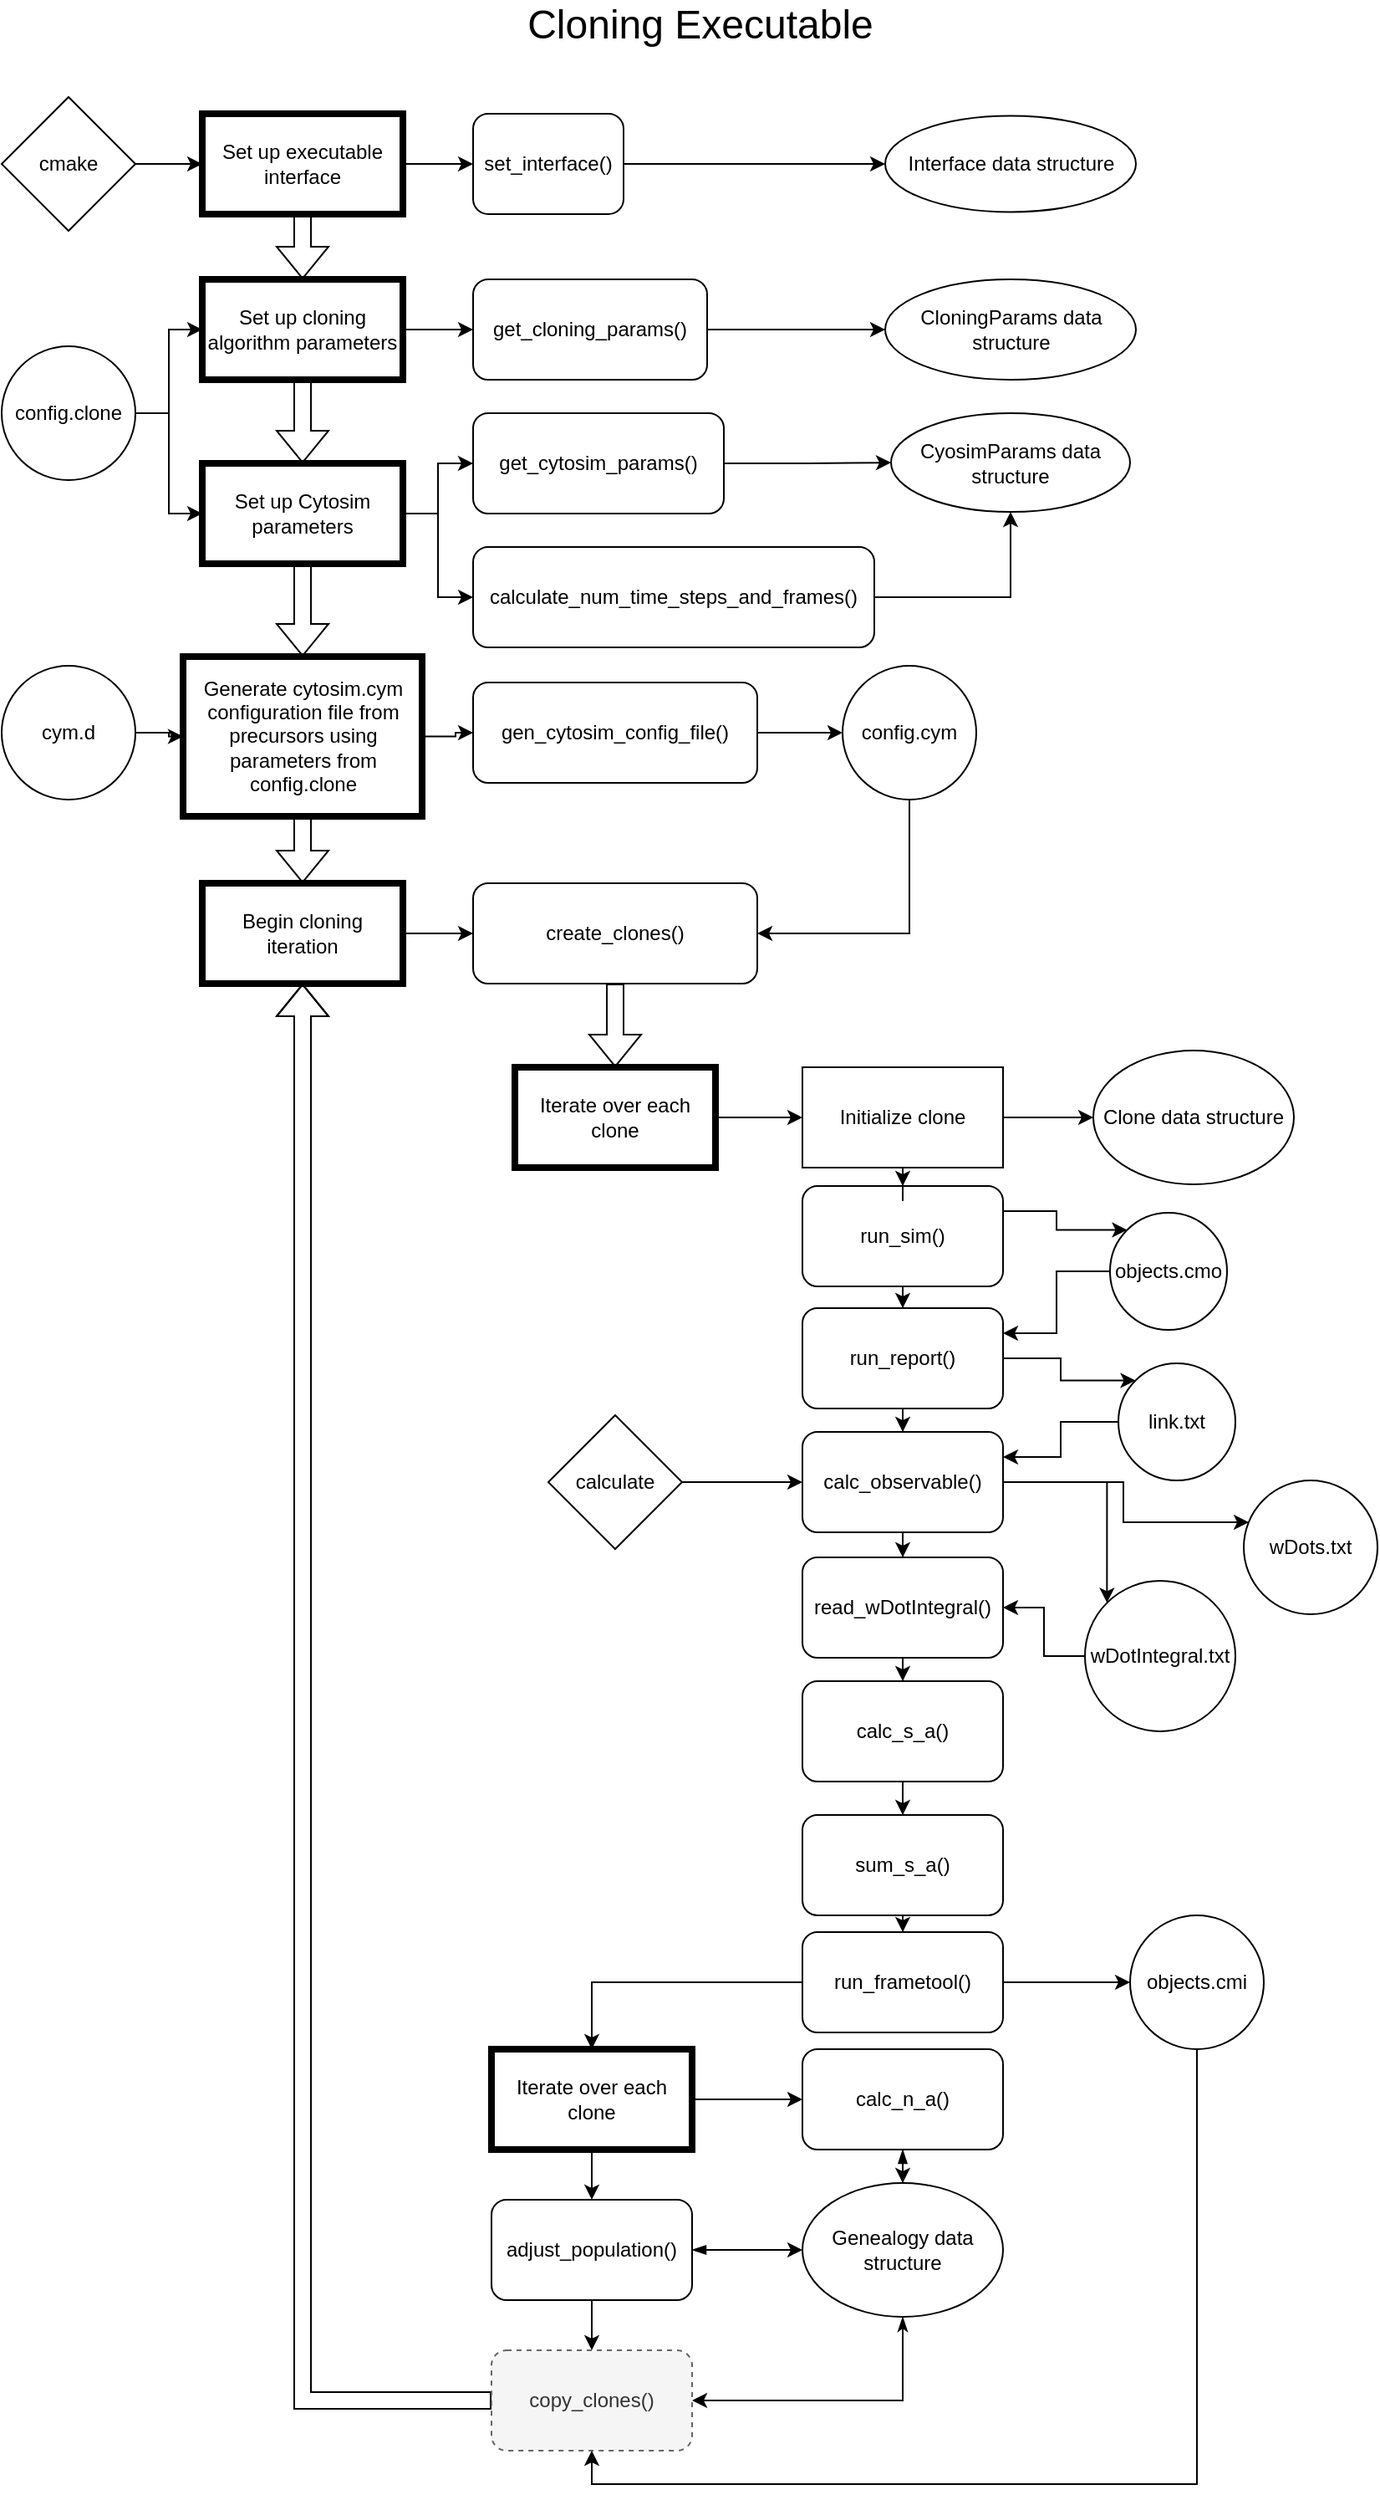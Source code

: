 <mxfile version="14.1.8" type="device"><diagram id="nfSfu9tDQvoohsHP9LIk" name="Page-1"><mxGraphModel dx="1102" dy="840" grid="1" gridSize="10" guides="1" tooltips="1" connect="1" arrows="1" fold="1" page="1" pageScale="1" pageWidth="850" pageHeight="1100" math="0" shadow="0"><root><mxCell id="0"/><mxCell id="1" parent="0"/><mxCell id="0czyr-fcecM8CnoIJH3B-1" value="&lt;font style=&quot;font-size: 24px&quot;&gt;Cloning&amp;nbsp;&lt;font style=&quot;font-size: 24px&quot;&gt;Executable&lt;/font&gt;&lt;/font&gt;" style="text;html=1;strokeColor=none;fillColor=none;align=center;verticalAlign=middle;whiteSpace=wrap;rounded=0;" parent="1" vertex="1"><mxGeometry x="289" y="30" width="272" height="20" as="geometry"/></mxCell><mxCell id="0czyr-fcecM8CnoIJH3B-6" style="edgeStyle=orthogonalEdgeStyle;rounded=0;orthogonalLoop=1;jettySize=auto;html=1;exitX=1;exitY=0.5;exitDx=0;exitDy=0;entryX=0;entryY=0.5;entryDx=0;entryDy=0;" parent="1" source="0czyr-fcecM8CnoIJH3B-2" target="0czyr-fcecM8CnoIJH3B-5" edge="1"><mxGeometry relative="1" as="geometry"><mxPoint x="287" y="183" as="targetPoint"/></mxGeometry></mxCell><mxCell id="0czyr-fcecM8CnoIJH3B-35" style="edgeStyle=orthogonalEdgeStyle;orthogonalLoop=1;jettySize=auto;html=1;exitX=0.5;exitY=1;exitDx=0;exitDy=0;entryX=0.5;entryY=0;entryDx=0;entryDy=0;rounded=0;shape=flexArrow;sketch=0;shadow=0;" parent="1" source="0czyr-fcecM8CnoIJH3B-2" target="0czyr-fcecM8CnoIJH3B-7" edge="1"><mxGeometry relative="1" as="geometry"/></mxCell><mxCell id="0czyr-fcecM8CnoIJH3B-2" value="Set up executable interface" style="rounded=0;whiteSpace=wrap;html=1;strokeWidth=4;" parent="1" vertex="1"><mxGeometry x="127" y="93" width="120" height="60" as="geometry"/></mxCell><mxCell id="0czyr-fcecM8CnoIJH3B-3" value="Interface data structure" style="ellipse;whiteSpace=wrap;html=1;rounded=0;" parent="1" vertex="1"><mxGeometry x="535.5" y="94.25" width="150" height="57.5" as="geometry"/></mxCell><mxCell id="0czyr-fcecM8CnoIJH3B-34" style="edgeStyle=orthogonalEdgeStyle;rounded=0;orthogonalLoop=1;jettySize=auto;html=1;entryX=0;entryY=0.5;entryDx=0;entryDy=0;" parent="1" source="0czyr-fcecM8CnoIJH3B-5" target="0czyr-fcecM8CnoIJH3B-3" edge="1"><mxGeometry relative="1" as="geometry"/></mxCell><mxCell id="0czyr-fcecM8CnoIJH3B-5" value="set_interface()" style="rounded=1;whiteSpace=wrap;html=1;" parent="1" vertex="1"><mxGeometry x="289" y="93" width="90" height="60" as="geometry"/></mxCell><mxCell id="0czyr-fcecM8CnoIJH3B-10" style="edgeStyle=orthogonalEdgeStyle;rounded=0;orthogonalLoop=1;jettySize=auto;html=1;exitX=1;exitY=0.5;exitDx=0;exitDy=0;entryX=0;entryY=0.5;entryDx=0;entryDy=0;" parent="1" source="0czyr-fcecM8CnoIJH3B-7" target="0czyr-fcecM8CnoIJH3B-9" edge="1"><mxGeometry relative="1" as="geometry"/></mxCell><mxCell id="0czyr-fcecM8CnoIJH3B-36" style="edgeStyle=orthogonalEdgeStyle;rounded=0;orthogonalLoop=1;jettySize=auto;html=1;exitX=0.5;exitY=1;exitDx=0;exitDy=0;entryX=0.5;entryY=0;entryDx=0;entryDy=0;shape=flexArrow;" parent="1" source="0czyr-fcecM8CnoIJH3B-7" target="0czyr-fcecM8CnoIJH3B-8" edge="1"><mxGeometry relative="1" as="geometry"/></mxCell><mxCell id="0czyr-fcecM8CnoIJH3B-7" value="Set up cloning algorithm parameters" style="rounded=0;whiteSpace=wrap;html=1;strokeWidth=4;" parent="1" vertex="1"><mxGeometry x="127" y="192" width="120" height="60" as="geometry"/></mxCell><mxCell id="0czyr-fcecM8CnoIJH3B-31" style="edgeStyle=orthogonalEdgeStyle;rounded=0;orthogonalLoop=1;jettySize=auto;html=1;entryX=0;entryY=0.5;entryDx=0;entryDy=0;" parent="1" source="0czyr-fcecM8CnoIJH3B-8" target="0czyr-fcecM8CnoIJH3B-12" edge="1"><mxGeometry relative="1" as="geometry"/></mxCell><mxCell id="0czyr-fcecM8CnoIJH3B-32" style="edgeStyle=orthogonalEdgeStyle;rounded=0;orthogonalLoop=1;jettySize=auto;html=1;entryX=0;entryY=0.5;entryDx=0;entryDy=0;" parent="1" source="0czyr-fcecM8CnoIJH3B-8" target="0czyr-fcecM8CnoIJH3B-15" edge="1"><mxGeometry relative="1" as="geometry"/></mxCell><mxCell id="0czyr-fcecM8CnoIJH3B-37" style="edgeStyle=orthogonalEdgeStyle;rounded=0;orthogonalLoop=1;jettySize=auto;html=1;exitX=0.5;exitY=1;exitDx=0;exitDy=0;entryX=0.5;entryY=0;entryDx=0;entryDy=0;shape=flexArrow;" parent="1" source="0czyr-fcecM8CnoIJH3B-8" target="0czyr-fcecM8CnoIJH3B-16" edge="1"><mxGeometry relative="1" as="geometry"/></mxCell><mxCell id="0czyr-fcecM8CnoIJH3B-8" value="Set up Cytosim parameters" style="rounded=0;whiteSpace=wrap;html=1;strokeWidth=4;" parent="1" vertex="1"><mxGeometry x="127" y="302" width="120" height="60" as="geometry"/></mxCell><mxCell id="7DTjH5qXzGS56L4mrbuX-3" style="edgeStyle=orthogonalEdgeStyle;rounded=0;orthogonalLoop=1;jettySize=auto;html=1;entryX=0;entryY=0.5;entryDx=0;entryDy=0;" edge="1" parent="1" source="0czyr-fcecM8CnoIJH3B-9" target="0czyr-fcecM8CnoIJH3B-13"><mxGeometry relative="1" as="geometry"/></mxCell><mxCell id="0czyr-fcecM8CnoIJH3B-9" value="get_cloning_params()" style="rounded=1;whiteSpace=wrap;html=1;" parent="1" vertex="1"><mxGeometry x="289" y="192" width="140" height="60" as="geometry"/></mxCell><mxCell id="7DTjH5qXzGS56L4mrbuX-1" style="edgeStyle=orthogonalEdgeStyle;rounded=0;orthogonalLoop=1;jettySize=auto;html=1;" edge="1" parent="1" source="0czyr-fcecM8CnoIJH3B-12" target="0czyr-fcecM8CnoIJH3B-14"><mxGeometry relative="1" as="geometry"/></mxCell><mxCell id="0czyr-fcecM8CnoIJH3B-12" value="get_cytosim_params()" style="rounded=1;whiteSpace=wrap;html=1;" parent="1" vertex="1"><mxGeometry x="289" y="272" width="150" height="60" as="geometry"/></mxCell><mxCell id="0czyr-fcecM8CnoIJH3B-13" value="CloningParams data structure" style="ellipse;whiteSpace=wrap;html=1;" parent="1" vertex="1"><mxGeometry x="535.5" y="192" width="150" height="60" as="geometry"/></mxCell><mxCell id="0czyr-fcecM8CnoIJH3B-14" value="CyosimParams data structure" style="ellipse;whiteSpace=wrap;html=1;" parent="1" vertex="1"><mxGeometry x="539" y="272" width="143" height="59" as="geometry"/></mxCell><mxCell id="7DTjH5qXzGS56L4mrbuX-2" style="edgeStyle=orthogonalEdgeStyle;rounded=0;orthogonalLoop=1;jettySize=auto;html=1;entryX=0.5;entryY=1;entryDx=0;entryDy=0;" edge="1" parent="1" source="0czyr-fcecM8CnoIJH3B-15" target="0czyr-fcecM8CnoIJH3B-14"><mxGeometry relative="1" as="geometry"/></mxCell><mxCell id="0czyr-fcecM8CnoIJH3B-15" value="calculate_num_time_steps_and_frames()" style="rounded=1;whiteSpace=wrap;html=1;" parent="1" vertex="1"><mxGeometry x="289" y="352" width="240" height="60" as="geometry"/></mxCell><mxCell id="0czyr-fcecM8CnoIJH3B-30" style="edgeStyle=orthogonalEdgeStyle;rounded=0;orthogonalLoop=1;jettySize=auto;html=1;entryX=0;entryY=0.5;entryDx=0;entryDy=0;" parent="1" source="0czyr-fcecM8CnoIJH3B-16" target="0czyr-fcecM8CnoIJH3B-17" edge="1"><mxGeometry relative="1" as="geometry"/></mxCell><mxCell id="7DTjH5qXzGS56L4mrbuX-4" style="edgeStyle=orthogonalEdgeStyle;rounded=0;orthogonalLoop=1;jettySize=auto;html=1;entryX=0.5;entryY=0;entryDx=0;entryDy=0;shape=flexArrow;" edge="1" parent="1" source="0czyr-fcecM8CnoIJH3B-16" target="0czyr-fcecM8CnoIJH3B-41"><mxGeometry relative="1" as="geometry"/></mxCell><mxCell id="0czyr-fcecM8CnoIJH3B-16" value="Generate cytosim.cym configuration file from precursors using parameters from config.clone" style="rounded=0;whiteSpace=wrap;html=1;strokeWidth=4;" parent="1" vertex="1"><mxGeometry x="115.5" y="417.5" width="143" height="95.5" as="geometry"/></mxCell><mxCell id="7DTjH5qXzGS56L4mrbuX-16" style="edgeStyle=orthogonalEdgeStyle;rounded=0;orthogonalLoop=1;jettySize=auto;html=1;entryX=0;entryY=0.5;entryDx=0;entryDy=0;" edge="1" parent="1" source="0czyr-fcecM8CnoIJH3B-17" target="7DTjH5qXzGS56L4mrbuX-15"><mxGeometry relative="1" as="geometry"/></mxCell><mxCell id="0czyr-fcecM8CnoIJH3B-17" value="gen_cytosim_config_file()" style="rounded=1;whiteSpace=wrap;html=1;" parent="1" vertex="1"><mxGeometry x="289" y="433" width="170" height="60" as="geometry"/></mxCell><mxCell id="0czyr-fcecM8CnoIJH3B-22" style="edgeStyle=orthogonalEdgeStyle;rounded=0;orthogonalLoop=1;jettySize=auto;html=1;entryX=0;entryY=0.5;entryDx=0;entryDy=0;" parent="1" source="0czyr-fcecM8CnoIJH3B-21" target="0czyr-fcecM8CnoIJH3B-7" edge="1"><mxGeometry relative="1" as="geometry"/></mxCell><mxCell id="0czyr-fcecM8CnoIJH3B-23" style="edgeStyle=orthogonalEdgeStyle;rounded=0;orthogonalLoop=1;jettySize=auto;html=1;entryX=0;entryY=0.5;entryDx=0;entryDy=0;" parent="1" source="0czyr-fcecM8CnoIJH3B-21" target="0czyr-fcecM8CnoIJH3B-8" edge="1"><mxGeometry relative="1" as="geometry"/></mxCell><mxCell id="0czyr-fcecM8CnoIJH3B-21" value="config.clone" style="ellipse;whiteSpace=wrap;html=1;aspect=fixed;" parent="1" vertex="1"><mxGeometry x="7" y="232" width="80" height="80" as="geometry"/></mxCell><mxCell id="0czyr-fcecM8CnoIJH3B-26" style="edgeStyle=orthogonalEdgeStyle;rounded=0;orthogonalLoop=1;jettySize=auto;html=1;entryX=0;entryY=0.5;entryDx=0;entryDy=0;" parent="1" source="0czyr-fcecM8CnoIJH3B-25" target="0czyr-fcecM8CnoIJH3B-2" edge="1"><mxGeometry relative="1" as="geometry"/></mxCell><mxCell id="0czyr-fcecM8CnoIJH3B-25" value="cmake" style="rhombus;whiteSpace=wrap;html=1;" parent="1" vertex="1"><mxGeometry x="7" y="83" width="80" height="80" as="geometry"/></mxCell><mxCell id="0czyr-fcecM8CnoIJH3B-28" style="edgeStyle=orthogonalEdgeStyle;rounded=0;orthogonalLoop=1;jettySize=auto;html=1;" parent="1" source="0czyr-fcecM8CnoIJH3B-27" target="0czyr-fcecM8CnoIJH3B-16" edge="1"><mxGeometry relative="1" as="geometry"/></mxCell><mxCell id="0czyr-fcecM8CnoIJH3B-27" value="cym.d" style="ellipse;whiteSpace=wrap;html=1;aspect=fixed;" parent="1" vertex="1"><mxGeometry x="7" y="423" width="80" height="80" as="geometry"/></mxCell><mxCell id="7DTjH5qXzGS56L4mrbuX-8" style="edgeStyle=orthogonalEdgeStyle;rounded=0;orthogonalLoop=1;jettySize=auto;html=1;" edge="1" parent="1" source="0czyr-fcecM8CnoIJH3B-41" target="7DTjH5qXzGS56L4mrbuX-7"><mxGeometry relative="1" as="geometry"/></mxCell><mxCell id="0czyr-fcecM8CnoIJH3B-41" value="Begin cloning iteration" style="rounded=0;whiteSpace=wrap;html=1;strokeWidth=4;" parent="1" vertex="1"><mxGeometry x="127" y="553" width="120" height="60" as="geometry"/></mxCell><mxCell id="0czyr-fcecM8CnoIJH3B-43" value="Clone data structure" style="ellipse;whiteSpace=wrap;html=1;strokeWidth=1;" parent="1" vertex="1"><mxGeometry x="660" y="653" width="120" height="80" as="geometry"/></mxCell><mxCell id="7DTjH5qXzGS56L4mrbuX-19" style="edgeStyle=orthogonalEdgeStyle;rounded=0;orthogonalLoop=1;jettySize=auto;html=1;" edge="1" parent="1" source="0czyr-fcecM8CnoIJH3B-44" target="0czyr-fcecM8CnoIJH3B-45"><mxGeometry relative="1" as="geometry"/></mxCell><mxCell id="7DTjH5qXzGS56L4mrbuX-54" style="edgeStyle=orthogonalEdgeStyle;rounded=0;orthogonalLoop=1;jettySize=auto;html=1;exitX=1;exitY=0.25;exitDx=0;exitDy=0;entryX=0;entryY=0;entryDx=0;entryDy=0;startArrow=none;startFill=0;" edge="1" parent="1" source="0czyr-fcecM8CnoIJH3B-44" target="7DTjH5qXzGS56L4mrbuX-20"><mxGeometry relative="1" as="geometry"/></mxCell><mxCell id="0czyr-fcecM8CnoIJH3B-44" value="run_sim()" style="rounded=1;whiteSpace=wrap;html=1;strokeWidth=1;" parent="1" vertex="1"><mxGeometry x="486" y="734" width="120" height="60" as="geometry"/></mxCell><mxCell id="7DTjH5qXzGS56L4mrbuX-37" style="edgeStyle=orthogonalEdgeStyle;rounded=0;orthogonalLoop=1;jettySize=auto;html=1;" edge="1" parent="1" source="0czyr-fcecM8CnoIJH3B-45" target="0czyr-fcecM8CnoIJH3B-46"><mxGeometry relative="1" as="geometry"/></mxCell><mxCell id="7DTjH5qXzGS56L4mrbuX-56" style="edgeStyle=orthogonalEdgeStyle;rounded=0;orthogonalLoop=1;jettySize=auto;html=1;entryX=0;entryY=0;entryDx=0;entryDy=0;startArrow=none;startFill=0;" edge="1" parent="1" source="0czyr-fcecM8CnoIJH3B-45" target="7DTjH5qXzGS56L4mrbuX-24"><mxGeometry relative="1" as="geometry"/></mxCell><mxCell id="0czyr-fcecM8CnoIJH3B-45" value="run_report()" style="rounded=1;whiteSpace=wrap;html=1;strokeWidth=1;" parent="1" vertex="1"><mxGeometry x="486" y="807" width="120" height="60" as="geometry"/></mxCell><mxCell id="7DTjH5qXzGS56L4mrbuX-38" style="edgeStyle=orthogonalEdgeStyle;rounded=0;orthogonalLoop=1;jettySize=auto;html=1;" edge="1" parent="1" source="0czyr-fcecM8CnoIJH3B-46" target="0czyr-fcecM8CnoIJH3B-47"><mxGeometry relative="1" as="geometry"/></mxCell><mxCell id="7DTjH5qXzGS56L4mrbuX-59" style="edgeStyle=orthogonalEdgeStyle;rounded=0;orthogonalLoop=1;jettySize=auto;html=1;entryX=0.038;entryY=0.313;entryDx=0;entryDy=0;entryPerimeter=0;startArrow=none;startFill=0;" edge="1" parent="1" source="0czyr-fcecM8CnoIJH3B-46" target="7DTjH5qXzGS56L4mrbuX-32"><mxGeometry relative="1" as="geometry"/></mxCell><mxCell id="7DTjH5qXzGS56L4mrbuX-60" style="edgeStyle=orthogonalEdgeStyle;rounded=0;orthogonalLoop=1;jettySize=auto;html=1;entryX=0;entryY=0;entryDx=0;entryDy=0;startArrow=none;startFill=0;" edge="1" parent="1" source="0czyr-fcecM8CnoIJH3B-46" target="7DTjH5qXzGS56L4mrbuX-33"><mxGeometry relative="1" as="geometry"/></mxCell><mxCell id="0czyr-fcecM8CnoIJH3B-46" value="calc_observable()" style="rounded=1;whiteSpace=wrap;html=1;strokeWidth=1;" parent="1" vertex="1"><mxGeometry x="486" y="881" width="120" height="60" as="geometry"/></mxCell><mxCell id="7DTjH5qXzGS56L4mrbuX-39" style="edgeStyle=orthogonalEdgeStyle;rounded=0;orthogonalLoop=1;jettySize=auto;html=1;" edge="1" parent="1" source="0czyr-fcecM8CnoIJH3B-47" target="0czyr-fcecM8CnoIJH3B-49"><mxGeometry relative="1" as="geometry"/></mxCell><mxCell id="7DTjH5qXzGS56L4mrbuX-40" style="edgeStyle=orthogonalEdgeStyle;rounded=0;orthogonalLoop=1;jettySize=auto;html=1;" edge="1" parent="1" source="0czyr-fcecM8CnoIJH3B-49" target="0czyr-fcecM8CnoIJH3B-50"><mxGeometry relative="1" as="geometry"/></mxCell><mxCell id="0czyr-fcecM8CnoIJH3B-49" value="calc_s_a()" style="rounded=1;whiteSpace=wrap;html=1;strokeWidth=1;" parent="1" vertex="1"><mxGeometry x="486" y="1030" width="120" height="60" as="geometry"/></mxCell><mxCell id="7DTjH5qXzGS56L4mrbuX-41" style="edgeStyle=orthogonalEdgeStyle;rounded=0;orthogonalLoop=1;jettySize=auto;html=1;" edge="1" parent="1" source="0czyr-fcecM8CnoIJH3B-50" target="0czyr-fcecM8CnoIJH3B-51"><mxGeometry relative="1" as="geometry"/></mxCell><mxCell id="0czyr-fcecM8CnoIJH3B-50" value="sum_s_a()" style="rounded=1;whiteSpace=wrap;html=1;strokeWidth=1;" parent="1" vertex="1"><mxGeometry x="486" y="1110" width="120" height="60" as="geometry"/></mxCell><mxCell id="7DTjH5qXzGS56L4mrbuX-43" style="edgeStyle=orthogonalEdgeStyle;rounded=0;orthogonalLoop=1;jettySize=auto;html=1;entryX=0;entryY=0.5;entryDx=0;entryDy=0;" edge="1" parent="1" source="0czyr-fcecM8CnoIJH3B-51" target="7DTjH5qXzGS56L4mrbuX-42"><mxGeometry relative="1" as="geometry"/></mxCell><mxCell id="7DTjH5qXzGS56L4mrbuX-47" style="edgeStyle=orthogonalEdgeStyle;rounded=0;orthogonalLoop=1;jettySize=auto;html=1;entryX=0.5;entryY=0;entryDx=0;entryDy=0;" edge="1" parent="1" source="0czyr-fcecM8CnoIJH3B-51" target="7DTjH5qXzGS56L4mrbuX-29"><mxGeometry relative="1" as="geometry"/></mxCell><mxCell id="0czyr-fcecM8CnoIJH3B-51" value="run_frametool()" style="rounded=1;whiteSpace=wrap;html=1;strokeWidth=1;" parent="1" vertex="1"><mxGeometry x="486" y="1180" width="120" height="60" as="geometry"/></mxCell><mxCell id="7DTjH5qXzGS56L4mrbuX-51" style="edgeStyle=orthogonalEdgeStyle;rounded=0;orthogonalLoop=1;jettySize=auto;html=1;startArrow=blockThin;startFill=1;" edge="1" parent="1" source="0czyr-fcecM8CnoIJH3B-52" target="7DTjH5qXzGS56L4mrbuX-44"><mxGeometry relative="1" as="geometry"/></mxCell><mxCell id="0czyr-fcecM8CnoIJH3B-52" value="calc_n_a()" style="rounded=1;whiteSpace=wrap;html=1;strokeWidth=1;" parent="1" vertex="1"><mxGeometry x="486" y="1250" width="120" height="60" as="geometry"/></mxCell><mxCell id="7DTjH5qXzGS56L4mrbuX-49" style="edgeStyle=orthogonalEdgeStyle;rounded=0;orthogonalLoop=1;jettySize=auto;html=1;entryX=0.5;entryY=0;entryDx=0;entryDy=0;" edge="1" parent="1" source="0czyr-fcecM8CnoIJH3B-53" target="7DTjH5qXzGS56L4mrbuX-30"><mxGeometry relative="1" as="geometry"/></mxCell><mxCell id="7DTjH5qXzGS56L4mrbuX-52" style="edgeStyle=orthogonalEdgeStyle;rounded=0;orthogonalLoop=1;jettySize=auto;html=1;startArrow=blockThin;startFill=1;" edge="1" parent="1" source="0czyr-fcecM8CnoIJH3B-53" target="7DTjH5qXzGS56L4mrbuX-44"><mxGeometry relative="1" as="geometry"/></mxCell><mxCell id="0czyr-fcecM8CnoIJH3B-53" value="adjust_population()" style="rounded=1;whiteSpace=wrap;html=1;strokeWidth=1;" parent="1" vertex="1"><mxGeometry x="300" y="1340" width="120" height="60" as="geometry"/></mxCell><mxCell id="7DTjH5qXzGS56L4mrbuX-13" style="edgeStyle=orthogonalEdgeStyle;rounded=0;orthogonalLoop=1;jettySize=auto;html=1;entryX=0;entryY=0.5;entryDx=0;entryDy=0;" edge="1" parent="1" source="7DTjH5qXzGS56L4mrbuX-6" target="7DTjH5qXzGS56L4mrbuX-12"><mxGeometry relative="1" as="geometry"/></mxCell><mxCell id="7DTjH5qXzGS56L4mrbuX-6" value="Iterate over each clone" style="rounded=0;whiteSpace=wrap;html=1;strokeWidth=4;" vertex="1" parent="1"><mxGeometry x="314" y="663" width="120" height="60" as="geometry"/></mxCell><mxCell id="7DTjH5qXzGS56L4mrbuX-9" style="edgeStyle=orthogonalEdgeStyle;rounded=0;orthogonalLoop=1;jettySize=auto;html=1;entryX=0.5;entryY=0;entryDx=0;entryDy=0;shape=flexArrow;" edge="1" parent="1" source="7DTjH5qXzGS56L4mrbuX-7" target="7DTjH5qXzGS56L4mrbuX-6"><mxGeometry relative="1" as="geometry"/></mxCell><mxCell id="7DTjH5qXzGS56L4mrbuX-7" value="create_clones()" style="rounded=1;whiteSpace=wrap;html=1;" vertex="1" parent="1"><mxGeometry x="289" y="553" width="170" height="60" as="geometry"/></mxCell><mxCell id="7DTjH5qXzGS56L4mrbuX-14" style="edgeStyle=orthogonalEdgeStyle;rounded=0;orthogonalLoop=1;jettySize=auto;html=1;entryX=0;entryY=0.5;entryDx=0;entryDy=0;" edge="1" parent="1" source="7DTjH5qXzGS56L4mrbuX-12" target="0czyr-fcecM8CnoIJH3B-43"><mxGeometry relative="1" as="geometry"/></mxCell><mxCell id="7DTjH5qXzGS56L4mrbuX-18" style="edgeStyle=orthogonalEdgeStyle;rounded=0;orthogonalLoop=1;jettySize=auto;html=1;entryX=0.5;entryY=0;entryDx=0;entryDy=0;" edge="1" parent="1" source="7DTjH5qXzGS56L4mrbuX-12" target="0czyr-fcecM8CnoIJH3B-44"><mxGeometry relative="1" as="geometry"/></mxCell><mxCell id="7DTjH5qXzGS56L4mrbuX-12" value="Initialize clone" style="rounded=0;whiteSpace=wrap;html=1;" vertex="1" parent="1"><mxGeometry x="486" y="663" width="120" height="60" as="geometry"/></mxCell><mxCell id="7DTjH5qXzGS56L4mrbuX-17" style="edgeStyle=orthogonalEdgeStyle;rounded=0;orthogonalLoop=1;jettySize=auto;html=1;entryX=1;entryY=0.5;entryDx=0;entryDy=0;" edge="1" parent="1" source="7DTjH5qXzGS56L4mrbuX-15" target="7DTjH5qXzGS56L4mrbuX-7"><mxGeometry relative="1" as="geometry"><Array as="points"><mxPoint x="550" y="583"/></Array></mxGeometry></mxCell><mxCell id="7DTjH5qXzGS56L4mrbuX-15" value="config.cym" style="ellipse;whiteSpace=wrap;html=1;aspect=fixed;" vertex="1" parent="1"><mxGeometry x="510" y="423" width="80" height="80" as="geometry"/></mxCell><mxCell id="7DTjH5qXzGS56L4mrbuX-55" style="edgeStyle=orthogonalEdgeStyle;rounded=0;orthogonalLoop=1;jettySize=auto;html=1;entryX=1;entryY=0.25;entryDx=0;entryDy=0;startArrow=none;startFill=0;" edge="1" parent="1" source="7DTjH5qXzGS56L4mrbuX-20" target="0czyr-fcecM8CnoIJH3B-45"><mxGeometry relative="1" as="geometry"/></mxCell><mxCell id="7DTjH5qXzGS56L4mrbuX-20" value="objects.cmo" style="ellipse;whiteSpace=wrap;html=1;aspect=fixed;" vertex="1" parent="1"><mxGeometry x="670" y="750" width="70" height="70" as="geometry"/></mxCell><mxCell id="7DTjH5qXzGS56L4mrbuX-57" style="edgeStyle=orthogonalEdgeStyle;rounded=0;orthogonalLoop=1;jettySize=auto;html=1;entryX=1;entryY=0.25;entryDx=0;entryDy=0;startArrow=none;startFill=0;" edge="1" parent="1" source="7DTjH5qXzGS56L4mrbuX-24" target="0czyr-fcecM8CnoIJH3B-46"><mxGeometry relative="1" as="geometry"/></mxCell><mxCell id="7DTjH5qXzGS56L4mrbuX-24" value="link.txt" style="ellipse;whiteSpace=wrap;html=1;aspect=fixed;" vertex="1" parent="1"><mxGeometry x="675" y="840" width="70" height="70" as="geometry"/></mxCell><mxCell id="7DTjH5qXzGS56L4mrbuX-46" style="edgeStyle=orthogonalEdgeStyle;rounded=0;orthogonalLoop=1;jettySize=auto;html=1;entryX=0;entryY=0.5;entryDx=0;entryDy=0;" edge="1" parent="1" source="7DTjH5qXzGS56L4mrbuX-29" target="0czyr-fcecM8CnoIJH3B-52"><mxGeometry relative="1" as="geometry"/></mxCell><mxCell id="7DTjH5qXzGS56L4mrbuX-48" style="edgeStyle=orthogonalEdgeStyle;rounded=0;orthogonalLoop=1;jettySize=auto;html=1;" edge="1" parent="1" source="7DTjH5qXzGS56L4mrbuX-29" target="0czyr-fcecM8CnoIJH3B-53"><mxGeometry relative="1" as="geometry"/></mxCell><mxCell id="7DTjH5qXzGS56L4mrbuX-29" value="Iterate over each clone" style="rounded=0;whiteSpace=wrap;html=1;strokeWidth=4;" vertex="1" parent="1"><mxGeometry x="300" y="1250" width="120" height="60" as="geometry"/></mxCell><mxCell id="7DTjH5qXzGS56L4mrbuX-50" style="edgeStyle=orthogonalEdgeStyle;rounded=0;orthogonalLoop=1;jettySize=auto;html=1;entryX=0.5;entryY=1;entryDx=0;entryDy=0;shape=flexArrow;" edge="1" parent="1" source="7DTjH5qXzGS56L4mrbuX-30" target="0czyr-fcecM8CnoIJH3B-41"><mxGeometry relative="1" as="geometry"/></mxCell><mxCell id="7DTjH5qXzGS56L4mrbuX-30" value="copy_clones()" style="rounded=1;whiteSpace=wrap;html=1;fillColor=#f5f5f5;strokeColor=#666666;fontColor=#333333;dashed=1;sketch=0;shadow=0;glass=0;" vertex="1" parent="1"><mxGeometry x="300" y="1430" width="120" height="60" as="geometry"/></mxCell><mxCell id="7DTjH5qXzGS56L4mrbuX-32" value="wDots.txt" style="ellipse;whiteSpace=wrap;html=1;aspect=fixed;" vertex="1" parent="1"><mxGeometry x="750" y="910" width="80" height="80" as="geometry"/></mxCell><mxCell id="7DTjH5qXzGS56L4mrbuX-61" style="edgeStyle=orthogonalEdgeStyle;rounded=0;orthogonalLoop=1;jettySize=auto;html=1;entryX=1;entryY=0.5;entryDx=0;entryDy=0;startArrow=none;startFill=0;" edge="1" parent="1" source="7DTjH5qXzGS56L4mrbuX-33" target="0czyr-fcecM8CnoIJH3B-47"><mxGeometry relative="1" as="geometry"/></mxCell><mxCell id="7DTjH5qXzGS56L4mrbuX-33" value="wDotIntegral.txt" style="ellipse;whiteSpace=wrap;html=1;aspect=fixed;" vertex="1" parent="1"><mxGeometry x="655" y="970" width="90" height="90" as="geometry"/></mxCell><mxCell id="7DTjH5qXzGS56L4mrbuX-64" style="edgeStyle=orthogonalEdgeStyle;rounded=0;orthogonalLoop=1;jettySize=auto;html=1;entryX=0.5;entryY=1;entryDx=0;entryDy=0;startArrow=none;startFill=0;" edge="1" parent="1" source="7DTjH5qXzGS56L4mrbuX-42" target="7DTjH5qXzGS56L4mrbuX-30"><mxGeometry relative="1" as="geometry"><Array as="points"><mxPoint x="722" y="1510"/><mxPoint x="360" y="1510"/></Array></mxGeometry></mxCell><mxCell id="7DTjH5qXzGS56L4mrbuX-42" value="objects.cmi" style="ellipse;whiteSpace=wrap;html=1;aspect=fixed;" vertex="1" parent="1"><mxGeometry x="682" y="1170" width="80" height="80" as="geometry"/></mxCell><mxCell id="7DTjH5qXzGS56L4mrbuX-63" style="edgeStyle=orthogonalEdgeStyle;rounded=0;orthogonalLoop=1;jettySize=auto;html=1;entryX=1;entryY=0.5;entryDx=0;entryDy=0;startArrow=classicThin;startFill=1;" edge="1" parent="1" source="7DTjH5qXzGS56L4mrbuX-44" target="7DTjH5qXzGS56L4mrbuX-30"><mxGeometry relative="1" as="geometry"><Array as="points"><mxPoint x="546" y="1460"/></Array></mxGeometry></mxCell><mxCell id="7DTjH5qXzGS56L4mrbuX-44" value="Genealogy data structure" style="ellipse;whiteSpace=wrap;html=1;" vertex="1" parent="1"><mxGeometry x="486" y="1330" width="120" height="80" as="geometry"/></mxCell><mxCell id="0czyr-fcecM8CnoIJH3B-47" value="read_wDotIntegral()" style="rounded=1;whiteSpace=wrap;html=1;strokeWidth=1;" parent="1" vertex="1"><mxGeometry x="486" y="956" width="120" height="60" as="geometry"/></mxCell><mxCell id="7DTjH5qXzGS56L4mrbuX-66" style="edgeStyle=orthogonalEdgeStyle;rounded=0;orthogonalLoop=1;jettySize=auto;html=1;startArrow=none;startFill=0;" edge="1" parent="1" source="7DTjH5qXzGS56L4mrbuX-65" target="0czyr-fcecM8CnoIJH3B-46"><mxGeometry relative="1" as="geometry"/></mxCell><mxCell id="7DTjH5qXzGS56L4mrbuX-65" value="calculate" style="rhombus;whiteSpace=wrap;html=1;rounded=0;shadow=0;glass=0;sketch=0;" vertex="1" parent="1"><mxGeometry x="334" y="871" width="80" height="80" as="geometry"/></mxCell></root></mxGraphModel></diagram></mxfile>